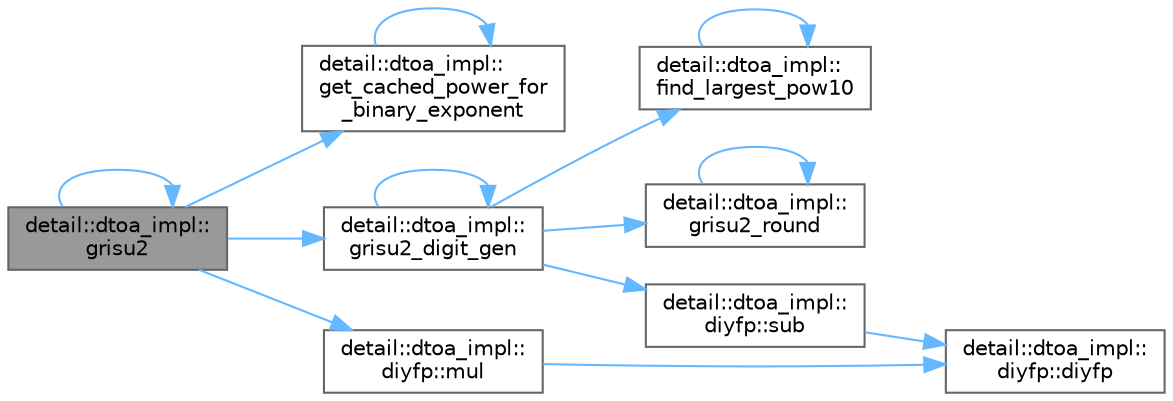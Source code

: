 digraph "detail::dtoa_impl::grisu2"
{
 // INTERACTIVE_SVG=YES
 // LATEX_PDF_SIZE
  bgcolor="transparent";
  edge [fontname=Helvetica,fontsize=10,labelfontname=Helvetica,labelfontsize=10];
  node [fontname=Helvetica,fontsize=10,shape=box,height=0.2,width=0.4];
  rankdir="LR";
  Node1 [id="Node000001",label="detail::dtoa_impl::\lgrisu2",height=0.2,width=0.4,color="gray40", fillcolor="grey60", style="filled", fontcolor="black",tooltip="v = buf * 10^decimal_exponent len is the length of the buffer (number of decimal digits) The buffer m..."];
  Node1 -> Node2 [id="edge1_Node000001_Node000002",color="steelblue1",style="solid",tooltip=" "];
  Node2 [id="Node000002",label="detail::dtoa_impl::\lget_cached_power_for\l_binary_exponent",height=0.2,width=0.4,color="grey40", fillcolor="white", style="filled",URL="$namespacedetail_1_1dtoa__impl.html#a29ae6574f6be09a5c8ab08da9a3f71b4",tooltip="For a normalized diyfp w = f * 2^e, this function returns a (normalized) cached power-of-ten c = f_c ..."];
  Node2 -> Node2 [id="edge2_Node000002_Node000002",color="steelblue1",style="solid",tooltip=" "];
  Node1 -> Node1 [id="edge3_Node000001_Node000001",color="steelblue1",style="solid",tooltip=" "];
  Node1 -> Node3 [id="edge4_Node000001_Node000003",color="steelblue1",style="solid",tooltip=" "];
  Node3 [id="Node000003",label="detail::dtoa_impl::\lgrisu2_digit_gen",height=0.2,width=0.4,color="grey40", fillcolor="white", style="filled",URL="$namespacedetail_1_1dtoa__impl.html#ae877aa13ab872c99a1c614e5e1524807",tooltip="Generates V = buffer * 10^decimal_exponent, such that M- <= V <= M+."];
  Node3 -> Node4 [id="edge5_Node000003_Node000004",color="steelblue1",style="solid",tooltip=" "];
  Node4 [id="Node000004",label="detail::dtoa_impl::\lfind_largest_pow10",height=0.2,width=0.4,color="grey40", fillcolor="white", style="filled",URL="$namespacedetail_1_1dtoa__impl.html#a04eb234a28617519974fc962cd4da666",tooltip="For n != 0, returns k, such that pow10 := 10^(k-1) <= n < 10^k."];
  Node4 -> Node4 [id="edge6_Node000004_Node000004",color="steelblue1",style="solid",tooltip=" "];
  Node3 -> Node3 [id="edge7_Node000003_Node000003",color="steelblue1",style="solid",tooltip=" "];
  Node3 -> Node5 [id="edge8_Node000003_Node000005",color="steelblue1",style="solid",tooltip=" "];
  Node5 [id="Node000005",label="detail::dtoa_impl::\lgrisu2_round",height=0.2,width=0.4,color="grey40", fillcolor="white", style="filled",URL="$namespacedetail_1_1dtoa__impl.html#a73a15efcb5c2157ea0e1375b98ef0e83",tooltip=" "];
  Node5 -> Node5 [id="edge9_Node000005_Node000005",color="steelblue1",style="solid",tooltip=" "];
  Node3 -> Node6 [id="edge10_Node000003_Node000006",color="steelblue1",style="solid",tooltip=" "];
  Node6 [id="Node000006",label="detail::dtoa_impl::\ldiyfp::sub",height=0.2,width=0.4,color="grey40", fillcolor="white", style="filled",URL="$structdetail_1_1dtoa__impl_1_1diyfp.html#a75142bace0b78b1e1433b1d35a7ff252",tooltip="returns x - y"];
  Node6 -> Node7 [id="edge11_Node000006_Node000007",color="steelblue1",style="solid",tooltip=" "];
  Node7 [id="Node000007",label="detail::dtoa_impl::\ldiyfp::diyfp",height=0.2,width=0.4,color="grey40", fillcolor="white", style="filled",URL="$structdetail_1_1dtoa__impl_1_1diyfp.html#a7c8377d2b931fcb3088d54c41b99c53b",tooltip=" "];
  Node1 -> Node8 [id="edge12_Node000001_Node000008",color="steelblue1",style="solid",tooltip=" "];
  Node8 [id="Node000008",label="detail::dtoa_impl::\ldiyfp::mul",height=0.2,width=0.4,color="grey40", fillcolor="white", style="filled",URL="$structdetail_1_1dtoa__impl_1_1diyfp.html#a046c61f2c13411677eedfb5b9b7a8226",tooltip="returns x * y"];
  Node8 -> Node7 [id="edge13_Node000008_Node000007",color="steelblue1",style="solid",tooltip=" "];
}
